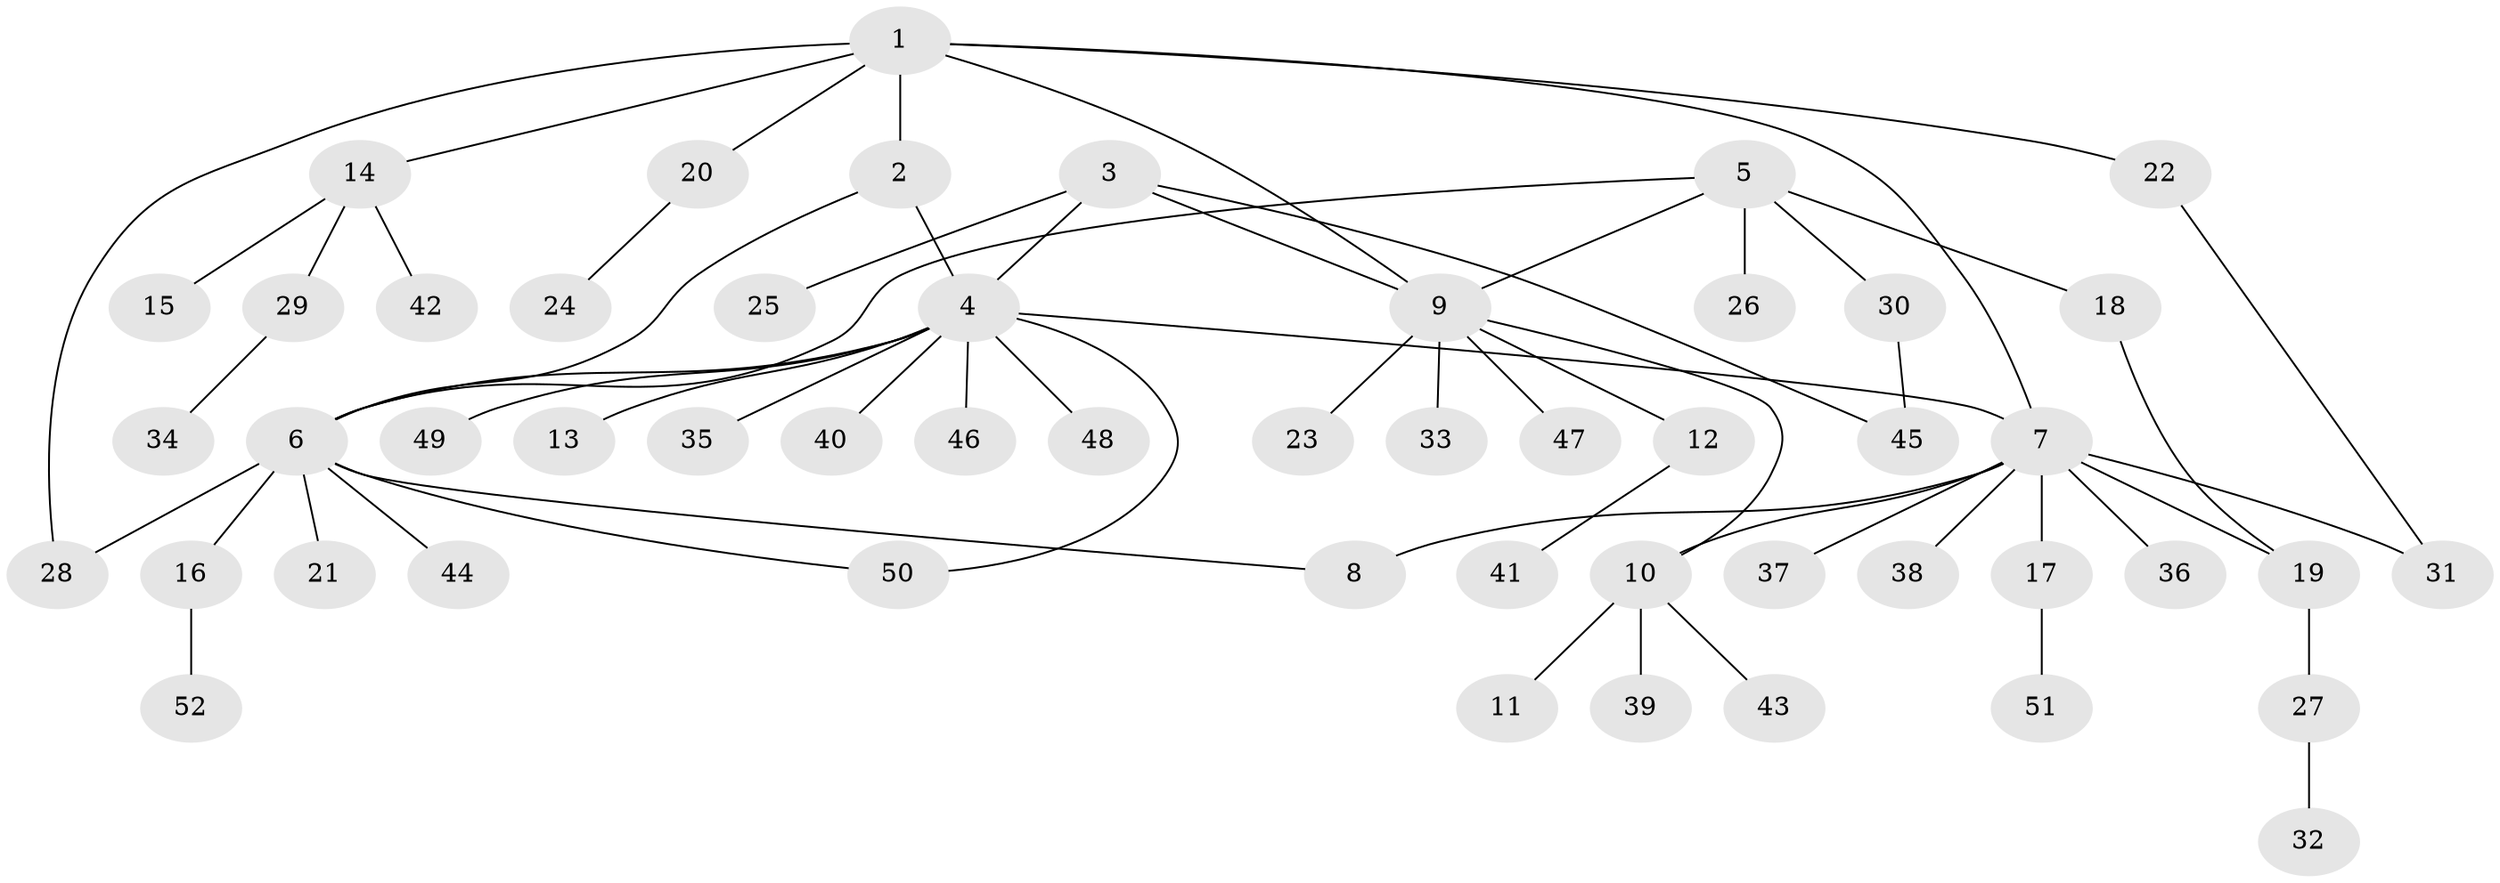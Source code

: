 // Generated by graph-tools (version 1.1) at 2025/16/03/09/25 04:16:06]
// undirected, 52 vertices, 62 edges
graph export_dot {
graph [start="1"]
  node [color=gray90,style=filled];
  1;
  2;
  3;
  4;
  5;
  6;
  7;
  8;
  9;
  10;
  11;
  12;
  13;
  14;
  15;
  16;
  17;
  18;
  19;
  20;
  21;
  22;
  23;
  24;
  25;
  26;
  27;
  28;
  29;
  30;
  31;
  32;
  33;
  34;
  35;
  36;
  37;
  38;
  39;
  40;
  41;
  42;
  43;
  44;
  45;
  46;
  47;
  48;
  49;
  50;
  51;
  52;
  1 -- 2;
  1 -- 7;
  1 -- 9;
  1 -- 14;
  1 -- 20;
  1 -- 22;
  1 -- 28;
  2 -- 4;
  2 -- 6;
  3 -- 4;
  3 -- 9;
  3 -- 25;
  3 -- 45;
  4 -- 6;
  4 -- 7;
  4 -- 13;
  4 -- 35;
  4 -- 40;
  4 -- 46;
  4 -- 48;
  4 -- 49;
  4 -- 50;
  5 -- 6;
  5 -- 9;
  5 -- 18;
  5 -- 26;
  5 -- 30;
  6 -- 8;
  6 -- 16;
  6 -- 21;
  6 -- 28;
  6 -- 44;
  6 -- 50;
  7 -- 8;
  7 -- 10;
  7 -- 17;
  7 -- 19;
  7 -- 31;
  7 -- 36;
  7 -- 37;
  7 -- 38;
  9 -- 10;
  9 -- 12;
  9 -- 23;
  9 -- 33;
  9 -- 47;
  10 -- 11;
  10 -- 39;
  10 -- 43;
  12 -- 41;
  14 -- 15;
  14 -- 29;
  14 -- 42;
  16 -- 52;
  17 -- 51;
  18 -- 19;
  19 -- 27;
  20 -- 24;
  22 -- 31;
  27 -- 32;
  29 -- 34;
  30 -- 45;
}
